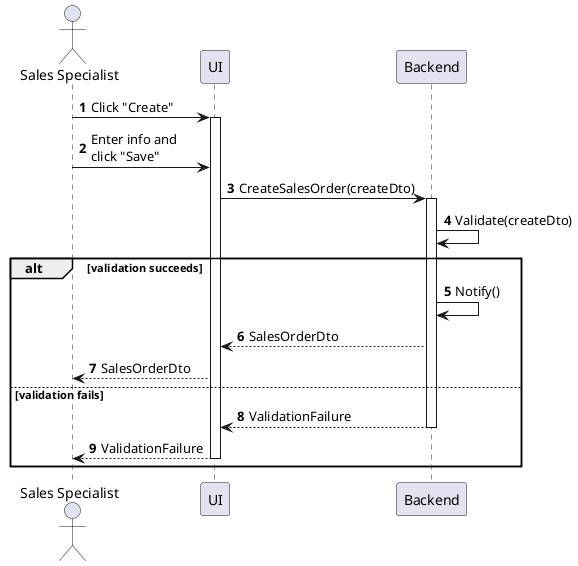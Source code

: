 @startuml sales-order-create
autonumber

actor "Sales Specialist" as a
participant UI as f
participant Backend as b

a -> f : Click "Create"
activate f
a -> f : Enter info and\nclick "Save"
f -> b : CreateSalesOrder(createDto)
activate b
b -> b : Validate(createDto)

alt validation succeeds
    b -> b : Notify()
    b --> f : SalesOrderDto
    f --> a : SalesOrderDto
else validation fails
    return ValidationFailure
    return ValidationFailure
end
@enduml
